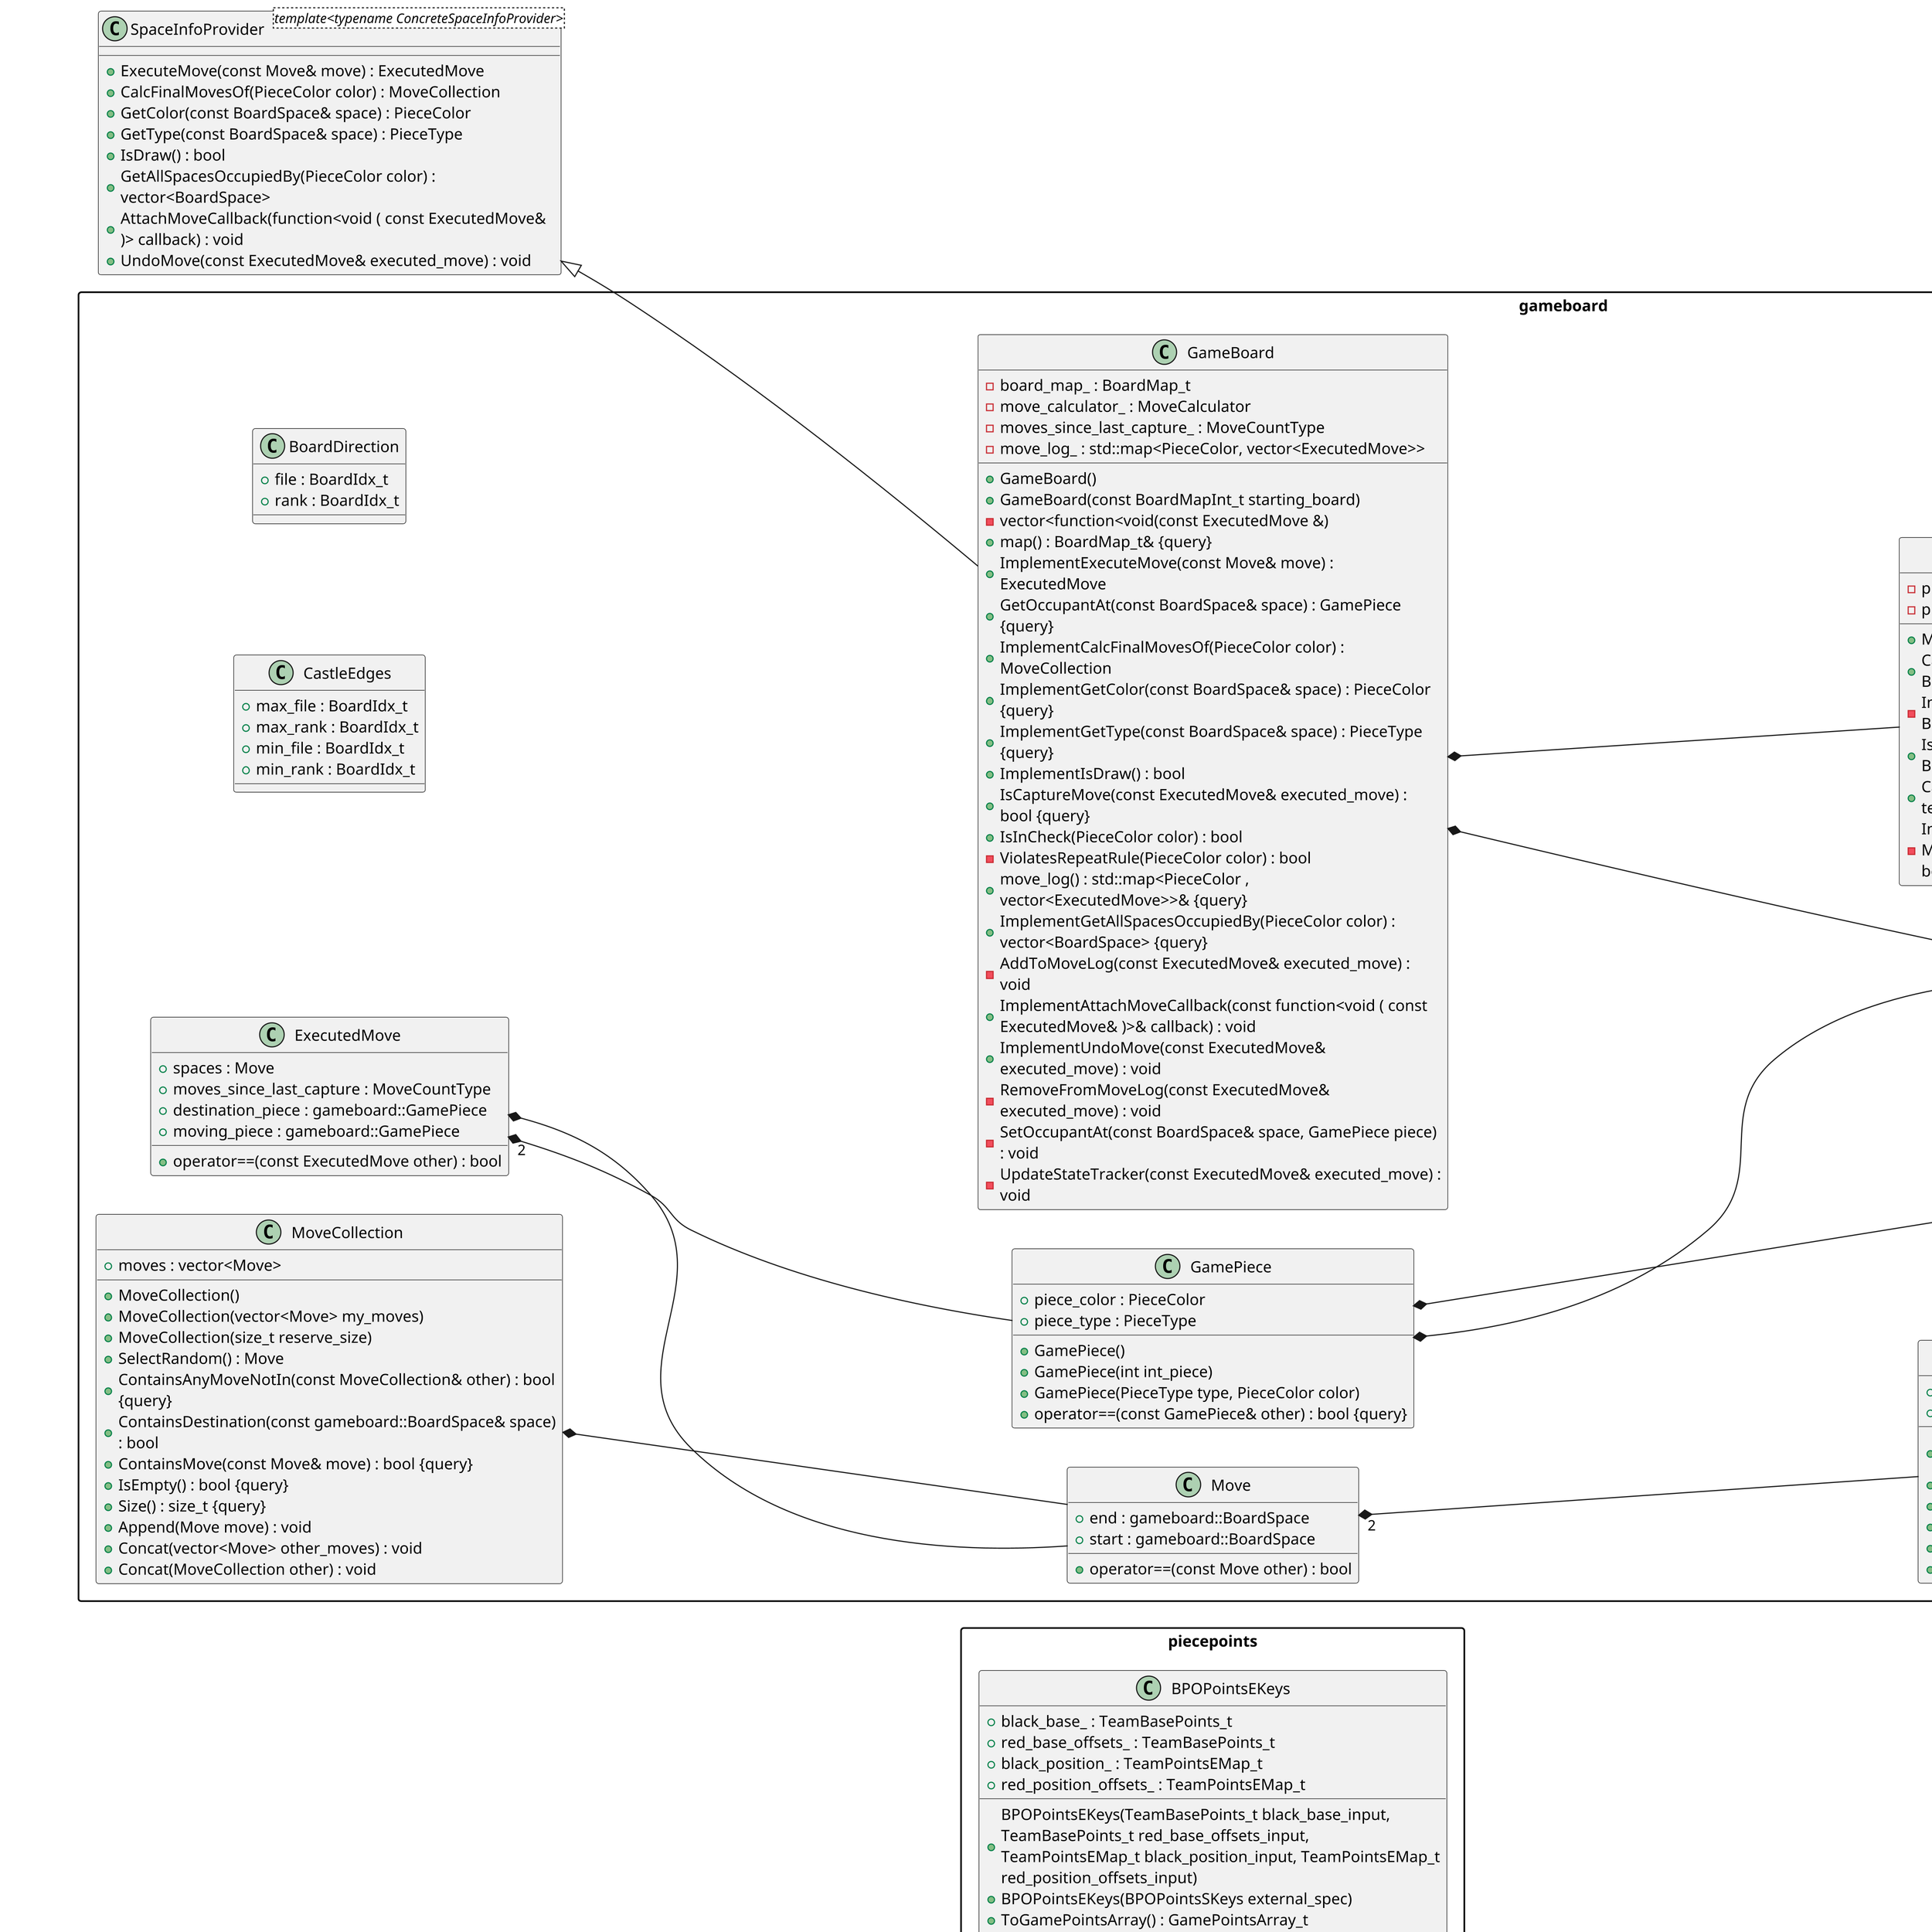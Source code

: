 @startuml
!define RECTANGLE_PACKAGE
skinparam dpi 300
skinparam packageStyle rect
skinparam wrapWidth 400
left to right direction
scale 0.75





/' Objects '/

class BoardStateCoordinator <template<typename ConcreteBoardStateCoordinator, typename KeyType>> {
	+GetState() : ZobristKey_t
	+GetTrData(DepthType search_depth, MoveCountType access_index) : moveselection::TranspositionTableSearchResult
	+GetTrTableSize() : size_t
	+FullBoardStateCalc(const BoardMap_t& board_map) : void
	+RecordTrData(DepthType search_depth, moveselection::MinimaxResultType result_type, moveselection::EqualScoreMoves& similar_moves, MoveCountType access_index) : void
	+UpdateBoardState(const ExecutedMove& move) : void
	+UpdateMoveCounter() : void
}


class JsonUtility <template<typename ConcreteJsonUtility>> {
	+Export(T& object, const string file_path) : void
	+Export(piecepoints::BPOPointsSKeys& bpo_points, const string file_path) : void
	+Import(T& object, const string file_path) : void
	+Import(piecepoints::BPOPointsSKeys& bpo_points, const string file_path) : void
}


class MoveEvaluator <template<typename ConcreteMoveEvaluator>> {
	+SelectMove(MoveCollection& allowed_moves) : gameboard::Move
}


class PieceValueProvider <template<typename ConcretePieceValueProvider>> {
	+GetValueOfPieceAtPosition(PieceColor color, PieceType piece_type, BoardSpace space) : Points_t
}


class SpaceInfoProvider <template<typename ConcreteSpaceInfoProvider>> {
	+ExecuteMove(const Move& move) : ExecutedMove
	+CalcFinalMovesOf(PieceColor color) : MoveCollection
	+GetColor(const BoardSpace& space) : PieceColor
	+GetType(const BoardSpace& space) : PieceType
	+IsDraw() : bool
	+GetAllSpacesOccupiedBy(PieceColor color) : vector<BoardSpace>
	+AttachMoveCallback(function<void ( const ExecutedMove& )> callback) : void
	+UndoMove(const ExecutedMove& executed_move) : void
}


namespace piecepoints {
	class BPOPointsEKeys {
		+BPOPointsEKeys(TeamBasePoints_t black_base_input, TeamBasePoints_t red_base_offsets_input, TeamPointsEMap_t black_position_input, TeamPointsEMap_t red_position_offsets_input)
		+BPOPointsEKeys(BPOPointsSKeys external_spec)
		+ToGamePointsArray() : GamePointsArray_t
		+black_base_ : TeamBasePoints_t
		+red_base_offsets_ : TeamBasePoints_t
		+BlackNetPoints() : TeamPointsArray_t
		+RedNetPoints() : TeamPointsArray_t
		+black_position_ : TeamPointsEMap_t
		+red_position_offsets_ : TeamPointsEMap_t
	}

	class BPOPointsSKeys {
		+BPOPointsSKeys()
		+BPOPointsSKeys(BasePointsSMap_t black_base_input, BasePointsSMap_t red_base_offsets_input, TeamPointsSMap_t black_position_input, TeamPointsSMap_t red_position_offsets_input)
		+BPOPointsSKeys(const string& json_file_path)
		+ToBPOPointsEKeys() : BPOPointsEKeys
		+black_base_ : BasePointsSMap_t
		+red_base_offsets_ : BasePointsSMap_t
		+ToGamePointsArray() : GamePointsArray_t
		+ToGamePointsSmap() : GamePointsSMap_t
		+black_position_ : TeamPointsSMap_t
		+red_position_offsets_ : TeamPointsSMap_t
		-json_utility_ : unique_ptr<JsonUtility<jsonio::NlohmannJsonUtility>>
		+ToFile(string output_path) : void
	}

	class PiecePositionPoints {
		+PiecePositionPoints()
		+PiecePositionPoints(GamePointsArray_t game_points_array)
		+PiecePositionPoints(BPOPointsEKeys& bpo_points_ekeys)
		+PiecePositionPoints(BPOPointsSKeys& bpo_points_skeys)
		+PiecePositionPoints(string json_file)
		+points_array : GamePointsArray_t
		+PointsArraytoEMap() : GamePointsEMap_t
		+PointsArrayToSmap() : GamePointsSMap_t
		+ImplementGetValueOfPieceAtPosition(PieceColor color, PieceType piece_type, BoardSpace space) : Points_t
		+{static} TeamPointsArrayToEMap(TeamPointsArray_t team_array) : TeamPointsEMap_t
	}
}


namespace moveselection {
	class EqualScoreMoves {
		+move_collection() : MoveCollection
		+move_collection_ : MoveCollection
		+shared_score : Points_t
	}

	class MinimaxCalcResult {
		+MinimaxCalcResult()
		+MinimaxCalcResult(DepthType depth, MinimaxResultType type, EqualScoreMoves moves)
		+remaining_search_depth() : DepthType
		-remaining_search_depth_ : DepthType
		+equal_score_moves() : EqualScoreMoves
		-equal_score_moves_ : EqualScoreMoves
		-result_type_ : MinimaxResultType
		+moves() : MoveCollection
		+Score() : Points_t
		+result_type() : int
	}

	class MinimaxMoveEvaluator <template<typename ConcreteSpaceInfoProvider, typename ConcreteBoardStateCoordinator, typename ConcretePieceValueProvider>> {
		+MinimaxMoveEvaluator(PieceColor evaluating_player, DepthType starting_search_depth, ConcreteSpaceInfoProvider& game_board, uint32_t zkey_seed, const ConcretePieceValueProvider& game_position_points)
		-hash_calculator_ : ConcreteBoardStateCoordinator
		+hash_calculator() : ConcreteBoardStateCoordinator& {query}
		-game_position_points_ : ConcretePieceValueProvider
		-game_board_ : ConcreteSpaceInfoProvider&
		+starting_search_depth() : DepthType
		-starting_search_depth_ : DepthType
		-EvaluateEndOfGameLeaf(PieceColor cur_player, MinimaxResultType& result_type) : EqualScoreMoves
		-EvaluateNonWinLeaf(PieceColor cur_player, MinimaxResultType& result_type) : EqualScoreMoves
		-FinalizeNodeResult(MinimaxResultType& result_type, Points_t best_eval, MoveCollection best_moves, DepthType remaining_search_depth, SearchSummary& search_summary) : EqualScoreMoves
		-HandleEndOfGame(PieceColor cur_player, SearchSummary& search_summary, MinimaxResultType& result_type, DepthType remaining_search_depth) : EqualScoreMoves
		-HandleInternalNode(PieceColor cur_player, const MoveCollection& allowed_moves, DepthType& remaining_search_depth, Points_t& alpha, Points_t& beta, MinimaxResultType result_type, SearchSummary& search_summary, bool use_transposition_table) : EqualScoreMoves
		-HandleLeaf(PieceColor cur_player, SearchSummary& search_summary, MinimaxResultType& result_type, DepthType remaining_search_depth) : EqualScoreMoves
		-HandleTrTableHit(SearchSummary& search_summary, MinimaxResultType& result_type, TranspositionTableSearchResult& tr_table_search_result, DepthType remaining_search_depth) : EqualScoreMoves
		-MinimaxRec(const MoveCollection& allowed_moves, DepthType remaining_search_depth, Points_t alpha, Points_t beta, PieceColor cur_player, SearchSummary& search_summary, bool use_transposition_table) : EqualScoreMoves
		-RunTimedMinimax(const MoveCollection& allowed_moves, SearchSummary& search_summary, bool use_transposition_table) : EqualScoreMoves
		+ImplementSelectMove(MoveCollection& allowed_moves) : Move
		-SelectValidMove(const MoveCollection& allowed_moves) : Move
		-num_move_selections_ : MoveCountType
		-evaluating_player_ : PieceColor
		-GetPlayerTotal(PieceColor color) : Points_t
		-InitializedBestEval(PieceColor cur_player) : Points_t
		-RecursivelyVisitNodes(Move move, PieceColor cur_player, const MoveCollection& allowed_moves, DepthType remaining_search_depth, Points_t alpha, Points_t beta, SearchSummary& search_summary, bool use_transposition_table) : Points_t
		-move_sorter_ : PreSearchMoveSorter<ConcreteSpaceInfoProvider, ConcretePieceValueProvider>
		-RunFirstSearch(const MoveCollection& allowed_moves) : SearchSummary&
		-RunSecondSearch(const MoveCollection& allowed_moves) : SearchSummary&
		-IsImprovement(Points_t cur_eval, Points_t previous_best_eval, PieceColor cur_player) : bool
		-IsPrunable(Points_t& alpha, Points_t& beta, MinimaxResultType& result_type, PieceColor cur_player) : bool
		-search_summaries_ : moveselection::SearchSummaries
		+search_summaries() : moveselection::SearchSummaries&
		+KeySizeBits() : size_t
		-game_over_ : std::atomic<bool>
		+board_state_hex_str() : std::string
		+zkeys_seed() : uint32_t
		-GetMinimaxMoveAndStats(const MoveCollection& allowed_moves, SearchSummary& search_summary, bool use_transposition_table) : void
		-IncrementNumMoveSelections() : void
		-UpdateBestMoves(PieceColor cur_player, Move move, MoveCollection& best_moves, Points_t cur_eval, Points_t& previous_best_eval) : void
		-UpdatePruningParam(Points_t& alpha, Points_t& beta, Points_t cur_eval, PieceColor cur_player) : void
		-initialize_hash_calculator() : void
	}

	class PreSearchMoveSorter <template<typename ConcreteSpaceInfoProvider, typename ConcretePieceValueProvider>> {
		+PreSearchMoveSorter(ConcreteSpaceInfoProvider& game_board, ConcretePieceValueProvider& game_position_points)
		-game_position_points_ : ConcretePieceValueProvider&
		-game_board_ : ConcreteSpaceInfoProvider&
		+RateMove(Move move, PieceColor cur_player) : ScoredMove
		+GenerateRankedMoveList(PieceColor cur_player, const MoveCollection& cur_player_moves) : std::vector<ScoredMove>
	}

	class RandomMoveEvaluator <template<typename ConcreteSpaceInfoProvider>> {
		+RandomMoveEvaluator(PieceColor evaluating_player, ConcreteSpaceInfoProvider& game_board)
		-game_board_ : ConcreteSpaceInfoProvider&
		+ImplementSelectMove(MoveCollection& allowed_moves) : Move
		-evaluating_player_ : PieceColor
	}

	class ResultDepthCounts {
		+ResultDepthCounts(DepthType max_search_depth)
		+data() : ResultDepthCountsData_t
		-data_ : moveselection::ResultDepthCountsData_t
		+IncrementDataAt(MinimaxResultType result_type, DepthType search_depth) : void
	}

	class SearchSummary {
		+SearchSummary(DepthType max_search_depth, size_t tr_table_size_initial)
		+equal_score_moves() : EqualScoreMoves
		-equal_score_moves_ : EqualScoreMoves
		+selected_move() : Move
		-selected_move_ : Move
		-result_depth_counts_ : ResultDepthCounts
		-transposition_table_hits_ : ResultDepthCounts
		+GetResultDepthCounts() : ResultDepthCountsData_t
		+GetTranspositionTableHits() : ResultDepthCountsData_t
		+returned_illegal_move() : bool
		-returned_illegal_move_ : bool
		+num_collisions() : size_t
		-num_collisions_ : size_t
		+num_nodes() : size_t
		-num_nodes_ : size_t
		+tr_table_size_final() : size_t
		-tr_table_size_final_ : size_t
		+tr_table_size_initial() : size_t
		-tr_table_size_initial_ : size_t
		+time() : std::chrono::duration<double , std::nano>
		-time_ : std::chrono::duration<double, std::nano>
		+RecordNodeInfo(MinimaxResultType result_type, DepthType search_depth, const EqualScoreMoves& equal_score_moves) : void
		+RecordTrTableHit(TranspositionTableSearchResult& tr_table_search_result, DepthType remaining_search_depth) : void
		+SetSelectedMove(Move selected_move) : void
		+UpdateTranspositionTableHits(MinimaxResultType result_type, DepthType search_depth) : void
		+set_equal_score_moves(EqualScoreMoves equal_score_moves) : void
		+set_returned_illegal_move(bool status) : void
		+set_time(std::chrono::duration<double, std::nano> search_time) : void
		+set_tr_table_size_final(size_t tr_table_size_final) : void
	}

	class TranspositionTableSearchResult {
		+score_and_moves() : EqualScoreMoves
		+minimax_calc_result() : MinimaxCalcResult
		-minimax_calc_result_ : MinimaxCalcResult
		+moves() : MoveCollection
		+IsConsistentWith(const MoveCollection& allowed_moves) : bool
		+found() : bool
		-found_ : bool
		+known_collision() : bool
		-known_collision_ : bool
		+result_type() : int
		+set_found(bool status) : void
		+set_known_collision(bool status) : void
		+set_minimax_calc_result(MinimaxCalcResult result) : void
	}

	enum MinimaxResultType {
		kAlphaPrune
		kBetaPrune
		kDraw
		kEvaluatorLoses
		kEvaluatorWins
		kFullyEvaluatedNode
		kMax
		kMin
		kStandardLeaf
		kTrTableHit
		kUnknown
	}

	class ScoredMove {
		+move : Move
		+score : Points_t
	}

	class SearchSummaries {
		+NewExtraSearch(DepthType search_depth, MoveCountType search_number, size_t tr_table_size_current) : SearchSummary&
		+NewFirstSearch(DepthType search_depth, size_t tr_table_size_initial) : SearchSummary&
		+extra_searches : std::map<MoveCountType, SearchSummary>
		+first_searches : std::vector<SearchSummary>
	}
}


namespace jsonio {
	class NlohmannJsonUtility {
		-ImportToSerializedJson(const std::string file_path) : nlohmann::json
		-Serialize(piecepoints::BPOPointsSKeys& bpo_points) : nlohmann::json
		-Deserialize(nlohmann::json serialized_json, piecepoints::BPOPointsSKeys& bpo_points) : void
		-ExportSerializedJson(nlohmann::json serialized_json, const std::string file_path) : void
		+ImplementExport(T& object, const std::string file_path) : void
		+ImplementExport(piecepoints::BPOPointsSKeys& bpo_points, const std::string file_path) : void
		+ImplementImport(T& object, const std::string file_path) : void
		+ImplementImport(piecepoints::BPOPointsSKeys& bpo_points, const std::string file_path) : void
	}
}


namespace gameboard {
	class GameBoard {
		+GameBoard()
		+GameBoard(const BoardMapInt_t starting_board)
		-vector<function<void(const ExecutedMove &)
		-board_map_ : BoardMap_t
		+map() : BoardMap_t& {query}
		+ImplementExecuteMove(const Move& move) : ExecutedMove
		+GetOccupantAt(const BoardSpace& space) : GamePiece {query}
		-move_calculator_ : MoveCalculator
		+ImplementCalcFinalMovesOf(PieceColor color) : MoveCollection
		-moves_since_last_capture_ : MoveCountType
		+ImplementGetColor(const BoardSpace& space) : PieceColor {query}
		+ImplementGetType(const BoardSpace& space) : PieceType {query}
		+ImplementIsDraw() : bool
		+IsCaptureMove(const ExecutedMove& executed_move) : bool {query}
		+IsInCheck(PieceColor color) : bool
		-ViolatesRepeatRule(PieceColor color) : bool
		+move_log() : std::map<PieceColor , vector<ExecutedMove>>& {query}
		-move_log_ : std::map<PieceColor, vector<ExecutedMove>>
		+ImplementGetAllSpacesOccupiedBy(PieceColor color) : vector<BoardSpace> {query}
		-AddToMoveLog(const ExecutedMove& executed_move) : void
		+ImplementAttachMoveCallback(const function<void ( const ExecutedMove& )>& callback) : void
		+ImplementUndoMove(const ExecutedMove& executed_move) : void
		-RemoveFromMoveLog(const ExecutedMove& executed_move) : void
		-SetOccupantAt(const BoardSpace& space, GamePiece piece) : void
		-UpdateStateTracker(const ExecutedMove& executed_move) : void
	}

	class MoveCalculator {
		+MoveCalculator()
		+CalcAllMovesNoCheckTest(PieceColor color, const BoardMap_t& board_map) : MoveCollection
		-ImplementCalcAllMovesNoCheckTest(PieceColor color, const BoardMap_t& board_map) : MoveCollection
		-piece_dispatch_array_ : PieceDispatchArray_t
		-piece_moves_ : PieceMoves
		+IsOccupied(const BoardMap_t& board_map, const BoardSpace& space) : bool
		+CalcMovesFrom(const BoardSpace space, MoveCollection& team_moves, const BoardMap_t& board_map) : void
		-ImplementCalcMovesFrom(const BoardSpace space, MoveCollection& team_moves, const BoardMap_t& board_map) : void
	}

	class PieceMoves {
		-{static} FwdDirection(PieceColor color) : BoardDirection
		-{static} ExistsAndPassesColorTest(const BoardMap_t& board_map, const BoardSpace& space, PieceColor moving_piece_color) : bool
		+AdvisorMoves(const BoardMap_t& board_map, PieceColor color, const BoardSpace& space, MoveCollection& team_moves) : void
		+CannonMoves(const BoardMap_t& board_map, PieceColor color, const BoardSpace& space, MoveCollection& team_moves) : void
		+ChariotMoves(const BoardMap_t& board_map, PieceColor color, const BoardSpace& space, MoveCollection& team_moves) : void
		+ElephantMoves(const BoardMap_t& board_map, PieceColor color, const BoardSpace& space, MoveCollection& team_moves) : void
		+FlyingGeneralMove(const BoardMap_t& board_map, PieceColor color, const BoardSpace& space, MoveCollection& team_moves) : void
		+GeneralMoves(const BoardMap_t& board_map, PieceColor color, const BoardSpace& space, MoveCollection& team_moves) : void
		+HorseMoves(const BoardMap_t& board_map, PieceColor color, const BoardSpace& space, MoveCollection& team_moves) : void
		+SoldierMoves(const BoardMap_t& board_map, PieceColor color, const BoardSpace& space, MoveCollection& team_moves) : void
		+StandardGeneralMoves(const BoardMap_t& board_map, PieceColor color, const BoardSpace& space, MoveCollection& team_moves) : void
	}

	enum PieceColor {
		kBlk
		kNul
		kRed
	}

	enum PieceType {
		kAdv
		kCan
		kCha
		kEle
		kGen
		kHor
		kNnn
		kSol
	}

	class BoardDirection {
		+file : BoardIdx_t
		+rank : BoardIdx_t
	}

	class BoardSpace {
		+file : BoardIdx_t
		+rank : BoardIdx_t
		+operator+(const BoardDirection direction) : BoardSpace {query}
		+IsInCastleOf(const PieceColor color) : bool {query}
		+IsInHomelandOf(const PieceColor color) : bool {query}
		+IsOnBoard() : bool {query}
		+operator!=(const BoardSpace other) : bool {query}
		+operator==(const BoardSpace other) : bool {query}
	}

	class CastleEdges {
		+max_file : BoardIdx_t
		+max_rank : BoardIdx_t
		+min_file : BoardIdx_t
		+min_rank : BoardIdx_t
	}

	class ExecutedMove {
		+spaces : Move
		+moves_since_last_capture : MoveCountType
		+operator==(const ExecutedMove other) : bool
		+destination_piece : gameboard::GamePiece
		+moving_piece : gameboard::GamePiece
	}

	class GamePiece {
		+GamePiece()
		+GamePiece(int int_piece)
		+GamePiece(PieceType type, PieceColor color)
		+piece_color : PieceColor
		+piece_type : PieceType
		+operator==(const GamePiece& other) : bool {query}
	}

	class Move {
		+operator==(const Move other) : bool
		+end : gameboard::BoardSpace
		+start : gameboard::BoardSpace
	}

	class MoveCollection {
		+MoveCollection()
		+MoveCollection(vector<Move> my_moves)
		+MoveCollection(size_t reserve_size)
		+SelectRandom() : Move
		+ContainsAnyMoveNotIn(const MoveCollection& other) : bool {query}
		+ContainsDestination(const gameboard::BoardSpace& space) : bool
		+ContainsMove(const Move& move) : bool {query}
		+IsEmpty() : bool {query}
		+Size() : size_t {query}
		+moves : vector<Move>
		+Append(Move move) : void
		+Concat(vector<Move> other_moves) : void
		+Concat(MoveCollection other) : void
	}
}


namespace boardstate {
	class PseudoRandomKeyGenerator <template<typename IntType>> {
		+PseudoRandomKeyGenerator()
		+PseudoRandomKeyGenerator(uint32_t seed)
		+GenerateKey() : IntType
		-prng_ : std::mt19937
		+seed() : std::random_device::result_type
		-seed_ : std::random_device::result_type
	}

	class RandomKeyGenerator <template<typename IntType>> {
		+GenerateKey() : IntType
		-rd_ : std::random_device
	}

	class TranspositionTable <template<typename KeyType, size_t NumConfKeys>> {
		+NumIdleMovesAt(KeyType board_state) : MoveCountType
		-NumMovesSinceLastUseOf(const TranspositionTableEntry<KeyType, NumConfKeys>& tr_table_entry) : MoveCountType
		-move_counter_ : MoveCountType
		+GetDataAt(KeyType primary_board_state, DepthType remaining_search_depth, std::array<KeyType, NumConfKeys> expected_keys) : moveselection::TranspositionTableSearchResult
		+size() : size_t
		-data_ : std::unordered_map<KeyType, TranspositionTableEntry<KeyType, NumConfKeys>>
		+IncrementMoveCounter() : void
		+RecordData(KeyType primary_board_state, DepthType search_depth, moveselection::MinimaxResultType result_type, moveselection::EqualScoreMoves& similar_moves, const std::array<KeyType, NumConfKeys>& confirmation_keys) : void
	}

	class TranspositionTableEntry <template<typename KeyType, size_t NumConfKeys>> {
		+TranspositionTableEntry(moveselection::MinimaxCalcResult minimax_calc_result, std::array<KeyType, NumConfKeys> confirmation_keys, MoveCountType last_access_index)
		+remaining_search_depth() : DepthType
		+last_access_index() : MoveCountType
		-last_access_index_ : MoveCountType
		+ConfirmationKeysMatchExpected(std::array<KeyType, NumConfKeys> expected_keys) : bool
		+minimax_calc_result() : moveselection::MinimaxCalcResult
		-minimax_calc_result_ : moveselection::MinimaxCalcResult
		+confirmation_keys() : std::array<KeyType , NumConfKeys>
		-confirmation_keys_ : std::array<KeyType, NumConfKeys>
		+set_last_access_index(MoveCountType last_access_index) : void
	}

	class TranspositionTableGuard {
		+TranspositionTableGuard()
		-tr_table_mutex_ : mutable std::mutex
		+GetExclusiveLock() : std::unique_lock<std::mutex>
	}

	class TranspositionTablePruner <template<typename KeyType, size_t NumConfKeys>> {
		+TranspositionTablePruner(TranspositionTable<KeyType, NumConfKeys>& tr_table, TranspositionTableGuard& tr_table_guard)
		+~TranspositionTablePruner()
		-tr_table_ : TranspositionTable<KeyType, NumConfKeys>&
		-tr_table_guard_ : TranspositionTableGuard&
		-keep_running_ : std::atomic<bool>
		-pruning_thread_ : std::thread
		-RepeatedlyPrune() : void
		+Start() : void
		+Stop() : void
		-ThreadSafePruneEntry() : void
		-UnsafePruneEntry() : void
	}

	class ZobristCalculator <template<typename KeyType>> {
		+ZobristCalculator(uint32_t seed)
		-{static} CreateGameZarray(PseudoRandomKeyGenerator<KeyType>& key_generator) : GameZarray_t
		+zarray() : GameZarray_t {query}
		+GetHashValueAt(PieceColor color, PieceType piece_type, BoardSpace space) : KeyType
		+board_state() : KeyType {query}
		-board_state_ : KeyType
		+turn_key() : KeyType {query}
		-turn_key_ : KeyType
		-zarray_ : array<TeamZarray_t, 2>
		+seed() : uint32_t {query}
		-seed_ : uint32_t
		-FullBoardStateCalInternal(const gameboard::BoardMap_t& board_map) : void
		+FullBoardStateCalc(const gameboard::BoardMap_t& board_map) : void
		+UpdateBoardState(const gameboard::ExecutedMove& executed_move) : void
		-UpdateBoardStateInternal(const gameboard::ExecutedMove& executed_move) : void
	}

	class ZobristComponent <template<typename KeyType, size_t NumConfKeys>> {
		-ZobristComponent(std::mt19937 prng)
		+ZobristComponent(const ZobristCalculator<KeyType> primary_calculator, const std::array<ZobristCalculator<KeyType>, NumConfKeys>& confirmation_calculators)
		+ZobristComponent(uint32_t prng_seed)
		+primary_board_state() : KeyType
		+primary_calculator_seed() : KeyType
		-primary_calculator_ : ZobristCalculator<KeyType>
		+confirmation_board_states() : std::array<KeyType , NumConfKeys>
		-confirmation_board_states_internal() : std::array<KeyType , NumConfKeys>
		-confirmation_calculators_ : std::array<ZobristCalculator<KeyType>, NumConfKeys>
		+confirmation_calculator_seeds() : std::array<uint32_t , NumConfKeys> {query}
		-confirmation_calculator_seeds_internal() : std::array<uint32_t , NumConfKeys> {query}
		-prng_seed_ : std::optional<uint32_t>
		+primary_board_state_hex_str() : std::string {query}
		+prng_seed() : uint32_t
		+FullBoardStateCalc(const BoardMap_t& board_map) : void
		-FullBoardStateCalcInternal(const BoardMap_t& board_map) : void
		+UpdateBoardStates(const ExecutedMove& executed_move) : void
		-UpdateBoardStatesInternal(const ExecutedMove& executed_move) : void
	}

	class ZobristCoordinator <template<typename KeyType, size_t NumConfKeys>> {
		+ZobristCoordinator(ZobristComponent<KeyType, NumConfKeys> zobrist_component)
		+ZobristCoordinator(uint32_t primary_seed, std::array<uint32_t, NumConfKeys> confirmation_seeds)
		+ZobristCoordinator(uint32_t prng_seed)
		+ImplementGetState() : KeyType
		-tr_table_ : TranspositionTable<KeyType, NumConfKeys>
		-tr_table_guard_ : TranspositionTableGuard
		-tr_table_pruner_ : TranspositionTablePruner<KeyType, NumConfKeys>
		-zobrist_component_ : ZobristComponent<KeyType, NumConfKeys>
		+ImplementGetTrData(DepthType search_depth, MoveCountType access_index) : moveselection::TranspositionTableSearchResult
		+ImplementGetTrTableSize() : size_t
		+board_state_hex_str() : std::string
		+zkeys_seed() : uint32_t
		+ImplementFullBoardStateCalc(const BoardMap_t& board_map) : void
		+ImplementRecordTrData(DepthType search_depth, moveselection::MinimaxResultType result_type, moveselection::EqualScoreMoves& similar_moves, MoveCountType access_index) : void
		+ImplementUpdateBoardState(const ExecutedMove& executed_move) : void
		+ImplementUpdateMoveCounter() : void
	}
}





/' Inheritance relationships '/

BoardStateCoordinator <|-- boardstate.ZobristCoordinator


JsonUtility <|-- jsonio.NlohmannJsonUtility


MoveEvaluator <|-- moveselection.MinimaxMoveEvaluator


MoveEvaluator <|-- moveselection.RandomMoveEvaluator


PieceValueProvider <|-- piecepoints.PiecePositionPoints


SpaceInfoProvider <|-- gameboard.GameBoard





/' Aggregation relationships '/

gameboard.ExecutedMove "2" *-- gameboard.GamePiece


gameboard.ExecutedMove *-- gameboard.Move


gameboard.GameBoard *-- gameboard.MoveCalculator


gameboard.GameBoard *-- gameboard.PieceColor


gameboard.GamePiece *-- gameboard.PieceColor


gameboard.GamePiece *-- gameboard.PieceType


moveselection.MinimaxCalcResult *-- moveselection.EqualScoreMoves


moveselection.MinimaxCalcResult *-- moveselection.MinimaxResultType


moveselection.MinimaxMoveEvaluator *-- moveselection.PreSearchMoveSorter


moveselection.MinimaxMoveEvaluator *-- moveselection.SearchSummaries


gameboard.Move "2" *-- gameboard.BoardSpace


gameboard.MoveCalculator *-- gameboard.PieceMoves


gameboard.MoveCollection *-- gameboard.Move


moveselection.SearchSummaries "2" *-- moveselection.SearchSummary


moveselection.SearchSummary *-- moveselection.EqualScoreMoves


moveselection.SearchSummary "2" *-- moveselection.ResultDepthCounts


boardstate.TranspositionTable *-- boardstate.TranspositionTableEntry


boardstate.TranspositionTablePruner *-- boardstate.TranspositionTable


boardstate.TranspositionTablePruner *-- boardstate.TranspositionTableGuard


moveselection.TranspositionTableSearchResult *-- moveselection.MinimaxCalcResult


boardstate.ZobristComponent "2" *-- boardstate.ZobristCalculator


boardstate.ZobristCoordinator *-- boardstate.TranspositionTable


boardstate.ZobristCoordinator *-- boardstate.TranspositionTableGuard


boardstate.ZobristCoordinator *-- boardstate.TranspositionTablePruner


boardstate.ZobristCoordinator *-- boardstate.ZobristComponent






/' Nested objects '/



@enduml
